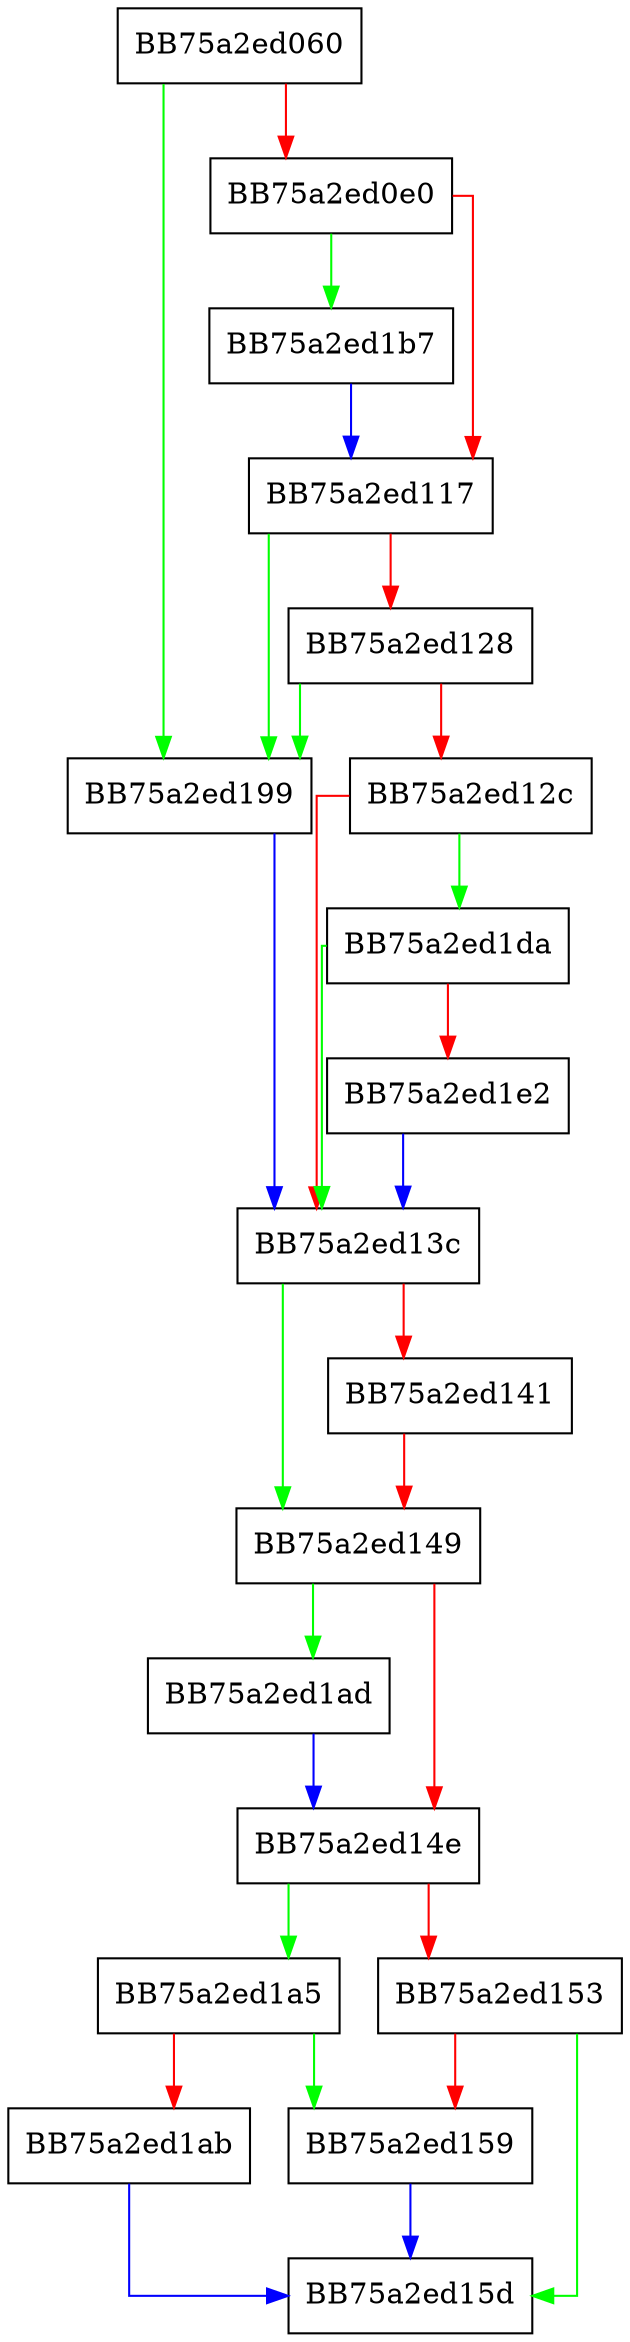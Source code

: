 digraph do_get {
  node [shape="box"];
  graph [splines=ortho];
  BB75a2ed060 -> BB75a2ed199 [color="green"];
  BB75a2ed060 -> BB75a2ed0e0 [color="red"];
  BB75a2ed0e0 -> BB75a2ed1b7 [color="green"];
  BB75a2ed0e0 -> BB75a2ed117 [color="red"];
  BB75a2ed117 -> BB75a2ed199 [color="green"];
  BB75a2ed117 -> BB75a2ed128 [color="red"];
  BB75a2ed128 -> BB75a2ed199 [color="green"];
  BB75a2ed128 -> BB75a2ed12c [color="red"];
  BB75a2ed12c -> BB75a2ed1da [color="green"];
  BB75a2ed12c -> BB75a2ed13c [color="red"];
  BB75a2ed13c -> BB75a2ed149 [color="green"];
  BB75a2ed13c -> BB75a2ed141 [color="red"];
  BB75a2ed141 -> BB75a2ed149 [color="red"];
  BB75a2ed149 -> BB75a2ed1ad [color="green"];
  BB75a2ed149 -> BB75a2ed14e [color="red"];
  BB75a2ed14e -> BB75a2ed1a5 [color="green"];
  BB75a2ed14e -> BB75a2ed153 [color="red"];
  BB75a2ed153 -> BB75a2ed15d [color="green"];
  BB75a2ed153 -> BB75a2ed159 [color="red"];
  BB75a2ed159 -> BB75a2ed15d [color="blue"];
  BB75a2ed199 -> BB75a2ed13c [color="blue"];
  BB75a2ed1a5 -> BB75a2ed159 [color="green"];
  BB75a2ed1a5 -> BB75a2ed1ab [color="red"];
  BB75a2ed1ab -> BB75a2ed15d [color="blue"];
  BB75a2ed1ad -> BB75a2ed14e [color="blue"];
  BB75a2ed1b7 -> BB75a2ed117 [color="blue"];
  BB75a2ed1da -> BB75a2ed13c [color="green"];
  BB75a2ed1da -> BB75a2ed1e2 [color="red"];
  BB75a2ed1e2 -> BB75a2ed13c [color="blue"];
}